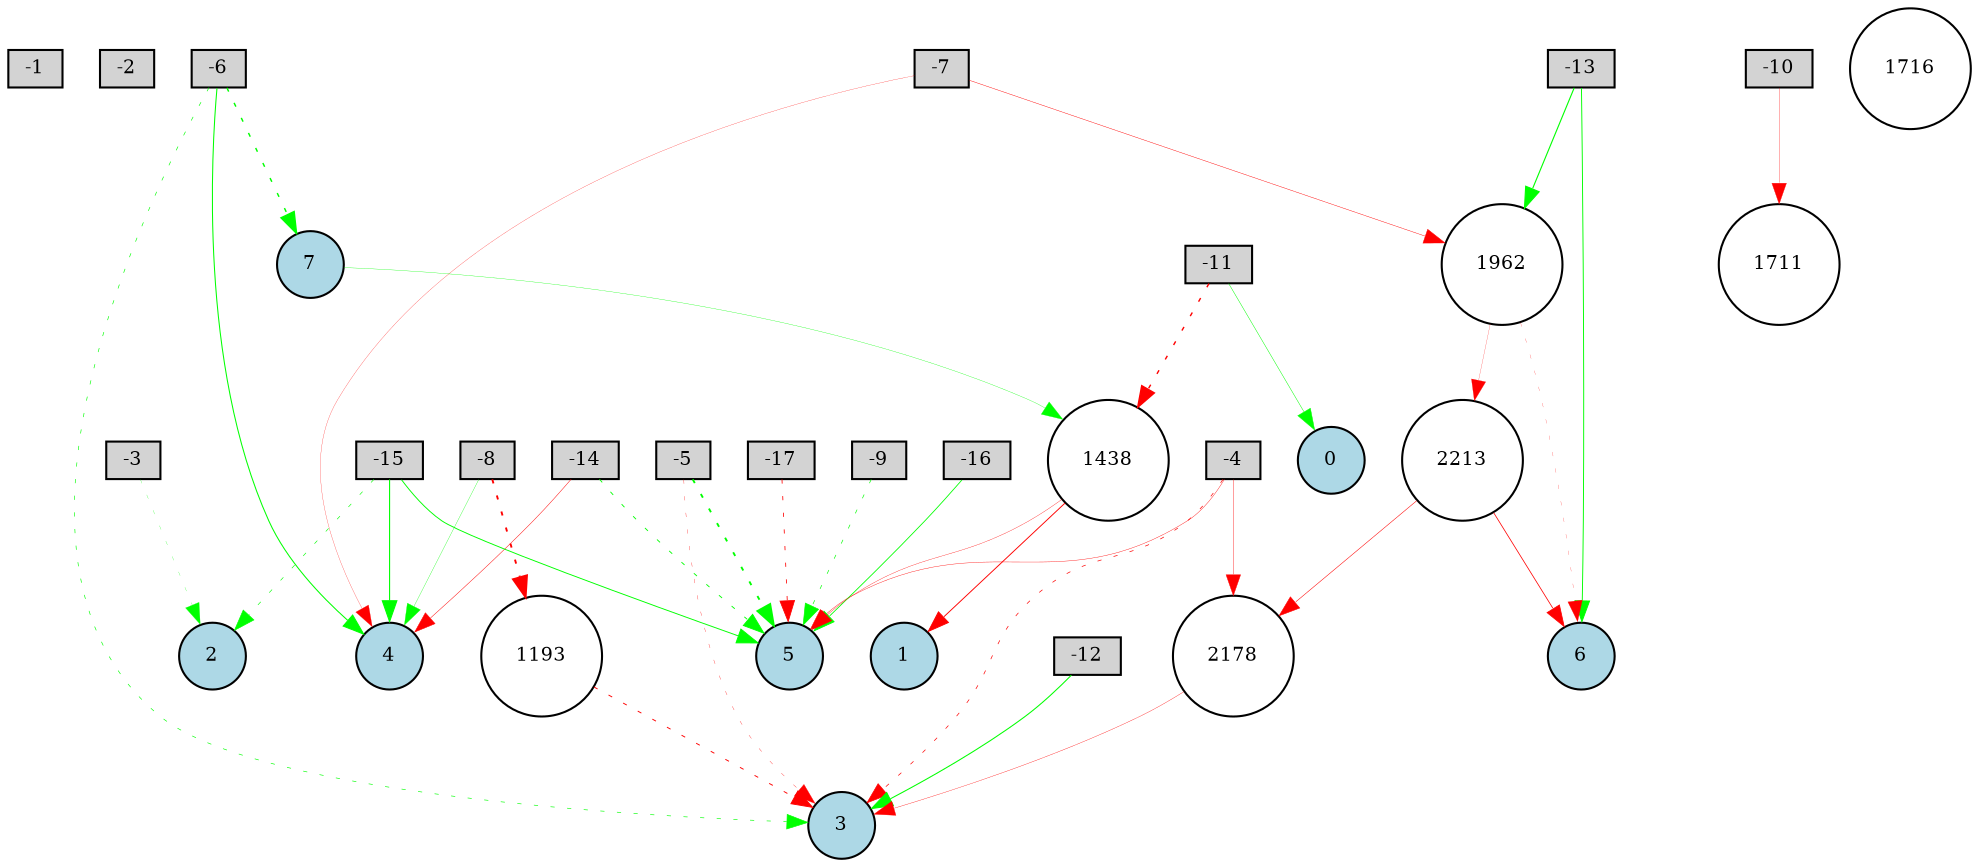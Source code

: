 digraph {
	node [fontsize=9 height=0.2 shape=circle width=0.2]
	-1 [fillcolor=lightgray shape=box style=filled]
	-2 [fillcolor=lightgray shape=box style=filled]
	-3 [fillcolor=lightgray shape=box style=filled]
	-4 [fillcolor=lightgray shape=box style=filled]
	-5 [fillcolor=lightgray shape=box style=filled]
	-6 [fillcolor=lightgray shape=box style=filled]
	-7 [fillcolor=lightgray shape=box style=filled]
	-8 [fillcolor=lightgray shape=box style=filled]
	-9 [fillcolor=lightgray shape=box style=filled]
	-10 [fillcolor=lightgray shape=box style=filled]
	-11 [fillcolor=lightgray shape=box style=filled]
	-12 [fillcolor=lightgray shape=box style=filled]
	-13 [fillcolor=lightgray shape=box style=filled]
	-14 [fillcolor=lightgray shape=box style=filled]
	-15 [fillcolor=lightgray shape=box style=filled]
	-16 [fillcolor=lightgray shape=box style=filled]
	-17 [fillcolor=lightgray shape=box style=filled]
	0 [fillcolor=lightblue style=filled]
	1 [fillcolor=lightblue style=filled]
	2 [fillcolor=lightblue style=filled]
	3 [fillcolor=lightblue style=filled]
	4 [fillcolor=lightblue style=filled]
	5 [fillcolor=lightblue style=filled]
	6 [fillcolor=lightblue style=filled]
	7 [fillcolor=lightblue style=filled]
	2178 [fillcolor=white style=filled]
	1193 [fillcolor=white style=filled]
	1962 [fillcolor=white style=filled]
	2213 [fillcolor=white style=filled]
	1711 [fillcolor=white style=filled]
	1716 [fillcolor=white style=filled]
	1438 [fillcolor=white style=filled]
	-5 -> 5 [color=green penwidth=0.905276561487962 style=dotted]
	-4 -> 3 [color=red penwidth=0.32890399888481153 style=dotted]
	-6 -> 7 [color=green penwidth=0.6909104490624567 style=dotted]
	-11 -> 0 [color=green penwidth=0.2312522649545104 style=solid]
	-7 -> 4 [color=red penwidth=0.11654509063440542 style=solid]
	-5 -> 3 [color=red penwidth=0.14742611039867004 style=dotted]
	-17 -> 5 [color=red penwidth=0.38542470575780163 style=dotted]
	-13 -> 6 [color=green penwidth=0.4513971034929348 style=solid]
	-9 -> 5 [color=green penwidth=0.31627498712909824 style=dotted]
	-3 -> 2 [color=green penwidth=0.11545174739915783 style=dotted]
	-14 -> 4 [color=red penwidth=0.22695144819510374 style=solid]
	-6 -> 4 [color=green penwidth=0.4995133711010217 style=solid]
	1193 -> 3 [color=red penwidth=0.45003530369866807 style=dotted]
	-14 -> 5 [color=green penwidth=0.42294126378484986 style=dotted]
	-12 -> 3 [color=green penwidth=0.5021966031191986 style=solid]
	-15 -> 2 [color=green penwidth=0.2947521844354044 style=dotted]
	-11 -> 1438 [color=red penwidth=0.6752381126641508 style=dotted]
	-4 -> 5 [color=red penwidth=0.18332761442926887 style=solid]
	-13 -> 1962 [color=green penwidth=0.5354733568537524 style=solid]
	1962 -> 6 [color=red penwidth=0.10495090245511787 style=dotted]
	7 -> 1438 [color=green penwidth=0.15281200087226177 style=solid]
	-10 -> 1711 [color=red penwidth=0.1470552850005658 style=solid]
	-6 -> 3 [color=green penwidth=0.3047893967955071 style=dotted]
	-7 -> 1962 [color=red penwidth=0.20546618646648795 style=solid]
	-15 -> 5 [color=green penwidth=0.4484021132278291 style=solid]
	-15 -> 4 [color=green penwidth=0.5253367069948085 style=solid]
	-4 -> 2178 [color=red penwidth=0.18258141235913966 style=solid]
	2178 -> 3 [color=red penwidth=0.16350941225556814 style=solid]
	-8 -> 1193 [color=red penwidth=0.9134340215337525 style=dotted]
	-8 -> 4 [color=green penwidth=0.15317813345241077 style=solid]
	1962 -> 2213 [color=red penwidth=0.1001347664764293 style=solid]
	2213 -> 6 [color=red penwidth=0.37098570296266875 style=solid]
	1438 -> 5 [color=red penwidth=0.1603716542253283 style=solid]
	1438 -> 1 [color=red penwidth=0.45158347206872596 style=solid]
	2213 -> 2178 [color=red penwidth=0.25235472642473417 style=solid]
	-16 -> 5 [color=green penwidth=0.40085531716778344 style=solid]
}
